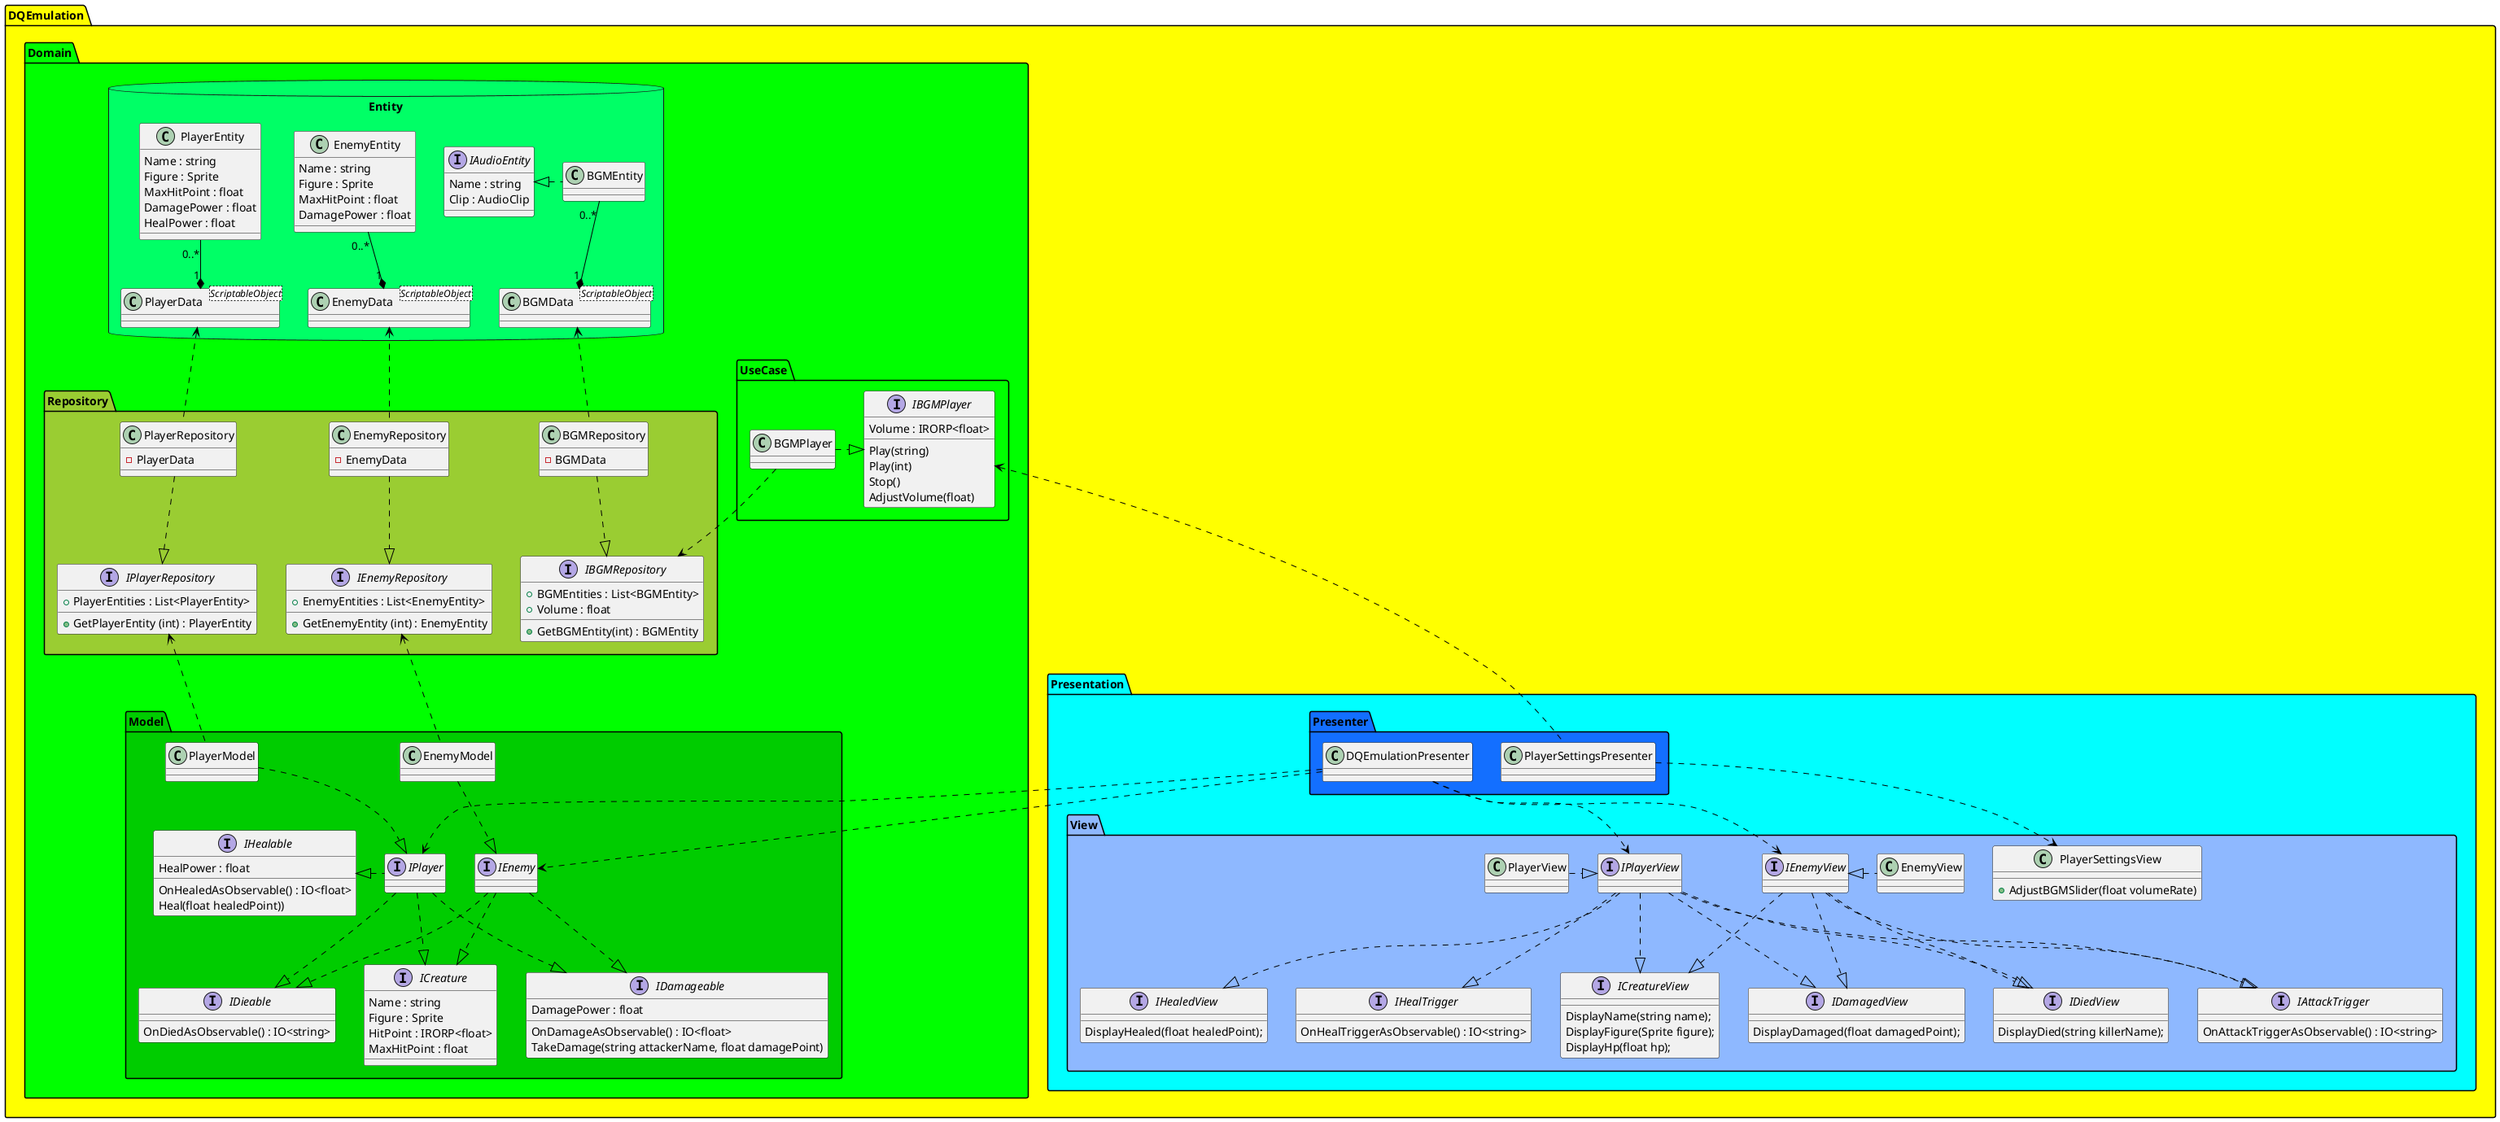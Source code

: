 ﻿@startuml

skinparam DefaultFontName JetBrains Mono

skinparam class {
  ArrowColor Black
  ActorBorderColor Black
}

package DQEmulation #yellow
{
    package Domain #00FF00
    {
        package Entity <<DataBase>> #00FF66
        {
            interface IAudioEntity
            {
                Name : string
                Clip : AudioClip
            }

            class PlayerEntity
            {
                Name : string
                Figure : Sprite
                MaxHitPoint : float
                DamagePower : float
                HealPower : float
            }

            class EnemyEntity
            {
                Name : string
                Figure : Sprite
                MaxHitPoint : float
                DamagePower : float
            }

            class BGMEntity

            class PlayerData<ScriptableObject>

            class EnemyData<ScriptableObject>

            class BGMData<ScriptableObject>
        }

        package Repository #yellowgreen
        {
            interface IPlayerRepository
            {
                + PlayerEntities : List<PlayerEntity>
                + GetPlayerEntity (int) : PlayerEntity
            }

            interface IEnemyRepository
            {
                + EnemyEntities : List<EnemyEntity>
                + GetEnemyEntity (int) : EnemyEntity
            }

            interface IBGMRepository
            {
                + BGMEntities : List<BGMEntity>
                + GetBGMEntity(int) : BGMEntity
                + Volume : float
            }

            class PlayerRepository
            {
                - PlayerData
            }

            class EnemyRepository
            {
                - EnemyData
            }

            class BGMRepository
            {
                - BGMData
            }
        }

        package Model #00CC00
        {
            interface ICreature
            {
                Name : string
                Figure : Sprite
                HitPoint : IRORP<float>
                MaxHitPoint : float
            }

            interface IDamageable
            {
                DamagePower : float
                OnDamageAsObservable() : IO<float>
                TakeDamage(string attackerName, float damagePoint)
            }

            interface IDieable
            {
                OnDiedAsObservable() : IO<string>
            }

            interface IHealable
            {
                HealPower : float
                OnHealedAsObservable() : IO<float>
                Heal(float healedPoint))
            }

            interface IEnemy

            interface IPlayer

            class PlayerModel

            class EnemyModel
        }

        package UseCase
        {
            interface IBGMPlayer
            {
                Volume : IRORP<float>
                Play(string)
                Play(int)
                Stop()
                AdjustVolume(float)
            }

            class BGMPlayer
        }
    }

    package Presentation #00FFFF
    {
        package View #8EB8FF
        {
            interface IAttackTrigger
            {
                OnAttackTriggerAsObservable() : IO<string>
            }

            interface IHealTrigger
            {
                OnHealTriggerAsObservable() : IO<string>
            }

            interface ICreatureView
            {
                DisplayName(string name);
                DisplayFigure(Sprite figure);
                DisplayHp(float hp);
            }

            interface IDamagedView
            {
                DisplayDamaged(float damagedPoint);
            }

            interface IHealedView
            {
                DisplayHealed(float healedPoint);
            }

            interface IDiedView
            {
                DisplayDied(string killerName);
            }

            interface IPlayerView

            interface IEnemyView

            class PlayerView

            class EnemyView

            'class MessageView
            '{
            '    + DisplayMessage(string message)
            '}

            class PlayerSettingsView
            {
                + AdjustBGMSlider(float volumeRate)
            }
        }

        package Presenter #136FFF
        {
            class DQEmulationPresenter

            class PlayerSettingsPresenter
        }
    }
}

'Domain

''Entity

PlayerData "1" *-up- "0..*" PlayerEntity
EnemyData "1" *-up- "0..*" EnemyEntity
BGMData "1" *-up- "0..*" BGMEntity
IAudioEntity <|.ri. BGMEntity

''Repository

IPlayerRepository <|.up. PlayerRepository
PlayerData <.. PlayerRepository

IEnemyRepository <|.up. EnemyRepository
EnemyData <. EnemyRepository

IBGMRepository <|.up. BGMRepository
BGMData <.. BGMRepository

''Model

'''IPlayer

ICreature <|.up. IPlayer
IDamageable <|.up. IPlayer
IDieable <|.up. IPlayer
IHealable <|.ri. IPlayer

'''IEnemy

ICreature <|.up. IEnemy
IDamageable <|.up. IEnemy
IDieable <|.up. IEnemy

'''PlayerModel

IPlayerRepository <.. PlayerModel
IPlayer <|.up. PlayerModel

'''EnemyModel

IEnemyRepository <.. EnemyModel
IEnemy <|.up. EnemyModel

'' Service

IBGMRepository <.up. BGMPlayer
IBGMPlayer <|.le. BGMPlayer

' Presentation

'' Presenter

IPlayerView <.up. DQEmulationPresenter
IPlayer <.up. DQEmulationPresenter
IEnemyView <.up. DQEmulationPresenter
IEnemy <.up. DQEmulationPresenter
'MessageView <.up. DQEmulationPresenter

PlayerSettingsView <.up. PlayerSettingsPresenter
IBGMPlayer <.. PlayerSettingsPresenter

'' View

IAttackTrigger <|.up. IPlayerView
IHealTrigger <|.up. IPlayerView
ICreatureView <|.up. IPlayerView
IDamagedView <|.up. IPlayerView
IHealedView <|.up. IPlayerView
IDiedView <|.up. IPlayerView
IPlayerView <|.le. PlayerView

IAttackTrigger <|.up. IEnemyView
ICreatureView <|.up. IEnemyView
IDamagedView <|.up. IEnemyView
IDiedView <|.up. IEnemyView
IEnemyView <|.ri. EnemyView

@enduml